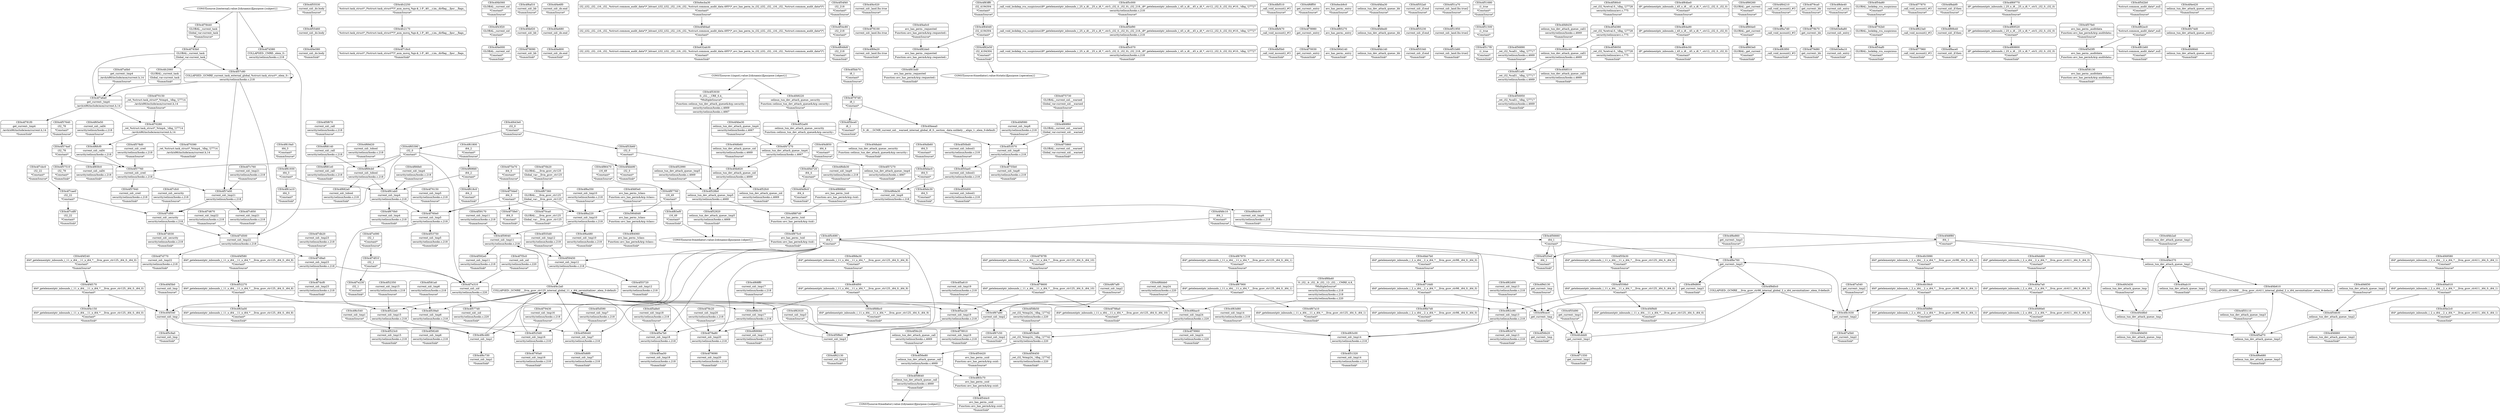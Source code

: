 digraph {
	CE0x4f69f60 [shape=record,shape=Mrecord,label="{CE0x4f69f60|GLOBAL:_current_sid.__warned|Global_var:current_sid.__warned}"]
	CE0x4f4a7a0 [shape=record,shape=Mrecord,label="{CE0x4f4a7a0|i64*_getelementptr_inbounds_(_2_x_i64_,_2_x_i64_*___llvm_gcov_ctr411,_i64_0,_i64_0)|*Constant*}"]
	CE0x4f5ac20 [shape=record,shape=Mrecord,label="{CE0x4f5ac20|current_sid:_tmp19|security/selinux/hooks.c,218}"]
	CE0x4f67a10 [shape=record,shape=Mrecord,label="{CE0x4f67a10|i64*_getelementptr_inbounds_(_11_x_i64_,_11_x_i64_*___llvm_gcov_ctr125,_i64_0,_i64_1)|*Constant*|*SummSink*}"]
	CE0x4f55530 [shape=record,shape=Mrecord,label="{CE0x4f55530|current_sid:_do.body|*SummSource*}"]
	CE0x4f67970 [shape=record,shape=Mrecord,label="{CE0x4f67970|i64*_getelementptr_inbounds_(_11_x_i64_,_11_x_i64_*___llvm_gcov_ctr125,_i64_0,_i64_1)|*Constant*|*SummSource*}"]
	CE0x4f61930 [shape=record,shape=Mrecord,label="{CE0x4f61930|i64_3|*Constant*}"]
	CE0x4f443e0 [shape=record,shape=Mrecord,label="{CE0x4f443e0|i32_0|*Constant*|*SummSource*}"]
	CE0x4f523c0 [shape=record,shape=Mrecord,label="{CE0x4f523c0|current_sid:_tmp15|security/selinux/hooks.c,218|*SummSink*}"]
	CE0x4f84060 [shape=record,shape=Mrecord,label="{CE0x4f84060|avc_has_perm:_tclass|Function::avc_has_perm&Arg::tclass::|*SummSink*}"]
	CE0x4f797d0 [shape=record,shape=Mrecord,label="{CE0x4f797d0|i8_1|*Constant*}"]
	CE0x4f78440 [shape=record,shape=Mrecord,label="{CE0x4f78440|GLOBAL:_current_task|Global_var:current_task|*SummSource*}"]
	CE0x4f50ae0 [shape=record,shape=Mrecord,label="{CE0x4f50ae0|current_sid:_tobool1|security/selinux/hooks.c,218}"]
	CE0x4f7d670 [shape=record,shape=Mrecord,label="{CE0x4f7d670|current_sid:_tmp22|security/selinux/hooks.c,218|*SummSource*}"]
	CE0x4fc2170 [shape=record,shape=Mrecord,label="{CE0x4fc2170|%struct.task_struct*_(%struct.task_struct**)*_asm_movq_%gs:$_1:P_,$0_,_r,im,_dirflag_,_fpsr_,_flags_}"]
	CE0x4f4e580 [shape=record,shape=Mrecord,label="{CE0x4f4e580|current_sid:_do.body|*SummSink*}"]
	CE0x4f7cfc0 [shape=record,shape=Mrecord,label="{CE0x4f7cfc0|current_sid:_security|security/selinux/hooks.c,218|*SummSource*}"]
	CE0x4f4b560 [shape=record,shape=Mrecord,label="{CE0x4f4b560|GLOBAL:_current_sid|*Constant*|*SummSource*}"]
	CE0x4f5d6f0 [shape=record,shape=Mrecord,label="{CE0x4f5d6f0|current_sid:_tmp7|security/selinux/hooks.c,218|*SummSink*}"]
	CE0x4f6af10 [shape=record,shape=Mrecord,label="{CE0x4f6af10|current_sid:_bb|*SummSource*}"]
	CE0x4f582d0 [shape=record,shape=Mrecord,label="{CE0x4f582d0|current_sid:_tmp6|security/selinux/hooks.c,218|*SummSink*}"]
	"CONST[source:1(input),value:2(dynamic)][purpose:{object}]"
	CE0x4f4e800 [shape=record,shape=Mrecord,label="{CE0x4f4e800|current_sid:_do.end|*SummSink*}"]
	CE0x4f7e090 [shape=record,shape=Mrecord,label="{CE0x4f7e090|i32_1|*Constant*|*SummSource*}"]
	CE0x4f57640 [shape=record,shape=Mrecord,label="{CE0x4f57640|i32_78|*Constant*|*SummSource*}"]
	CE0x4f55460 [shape=record,shape=Mrecord,label="{CE0x4f55460|current_sid:_do.body}"]
	CE0x4f50d00 [shape=record,shape=Mrecord,label="{CE0x4f50d00|current_sid:_tobool1|security/selinux/hooks.c,218|*SummSink*}"]
	CE0x4f781f0 [shape=record,shape=Mrecord,label="{CE0x4f781f0|get_current:_tmp4|./arch/x86/include/asm/current.h,14|*SummSink*}"]
	CE0x4f55d90 [shape=record,shape=Mrecord,label="{CE0x4f55d90|get_current:_tmp1|*SummSource*}"]
	CE0x632ab30 [shape=record,shape=Mrecord,label="{CE0x632ab30|i32_(i32,_i32,_i16,_i32,_%struct.common_audit_data*)*_bitcast_(i32_(i32,_i32,_i16,_i32,_%struct.common_audit_data.495*)*_avc_has_perm_to_i32_(i32,_i32,_i16,_i32,_%struct.common_audit_data*)*)|*Constant*|*SummSink*}"]
	CE0x4f54f40 [shape=record,shape=Mrecord,label="{CE0x4f54f40|i32_218|*Constant*|*SummSource*}"]
	CE0x4f581a0 [shape=record,shape=Mrecord,label="{CE0x4f581a0|current_sid:_tmp6|security/selinux/hooks.c,218|*SummSource*}"]
	CE0x4f4c020 [shape=record,shape=Mrecord,label="{CE0x4f4c020|current_sid:_land.lhs.true|*SummSource*}"]
	CE0x4f5aa50 [shape=record,shape=Mrecord,label="{CE0x4f5aa50|current_sid:_tmp18|security/selinux/hooks.c,218|*SummSink*}"]
	CE0x4f69060 [shape=record,shape=Mrecord,label="{CE0x4f69060|current_sid:_tmp17|security/selinux/hooks.c,218|*SummSink*}"]
	CE0x4f544c0 [shape=record,shape=Mrecord,label="{CE0x4f544c0|avc_has_perm:_ssid|Function::avc_has_perm&Arg::ssid::|*SummSink*}"]
	CE0x4f6c480 [shape=record,shape=Mrecord,label="{CE0x4f6c480|current_sid:_tmp1}"]
	CE0x4f7c850 [shape=record,shape=Mrecord,label="{CE0x4f7c850|current_sid:_tmp21|security/selinux/hooks.c,218|*SummSink*}"]
	CE0x4f6e760 [shape=record,shape=Mrecord,label="{CE0x4f6e760|get_current:_tmp3}"]
	CE0x4f58640 [shape=record,shape=Mrecord,label="{CE0x4f58640|selinux_tun_dev_attach_queue:_call|security/selinux/hooks.c,4669|*SummSink*}"]
	CE0x4f681e0 [shape=record,shape=Mrecord,label="{CE0x4f681e0|current_sid:_call|security/selinux/hooks.c,218|*SummSink*}"]
	CE0x4f81bd0 [shape=record,shape=Mrecord,label="{CE0x4f81bd0|avc_has_perm:_requested|Function::avc_has_perm&Arg::requested::|*SummSink*}"]
	CE0x4f5c000 [shape=record,shape=Mrecord,label="{CE0x4f5c000|_call_void_lockdep_rcu_suspicious(i8*_getelementptr_inbounds_(_25_x_i8_,_25_x_i8_*_.str3,_i32_0,_i32_0),_i32_218,_i8*_getelementptr_inbounds_(_45_x_i8_,_45_x_i8_*_.str12,_i32_0,_i32_0))_#10,_!dbg_!27727|security/selinux/hooks.c,218|*SummSource*}"]
	CE0x4f66fe0 [shape=record,shape=Mrecord,label="{CE0x4f66fe0|current_sid:_tmp4|security/selinux/hooks.c,218|*SummSource*}"]
	CE0x4f4dd60 [shape=record,shape=Mrecord,label="{CE0x4f4dd60|i64*_getelementptr_inbounds_(_2_x_i64_,_2_x_i64_*___llvm_gcov_ctr411,_i64_0,_i64_0)|*Constant*|*SummSource*}"]
	CE0x4f7a5b0 [shape=record,shape=Mrecord,label="{CE0x4f7a5b0|get_current:_tmp2|*SummSink*}"]
	CE0x4f65e50 [shape=record,shape=Mrecord,label="{CE0x4f65e50|current_sid:_call4|security/selinux/hooks.c,218|*SummSource*}"]
	CE0x4f47270 [shape=record,shape=Mrecord,label="{CE0x4f47270|selinux_tun_dev_attach_queue:_tmp4|security/selinux/hooks.c,4667}"]
	CE0x4f78090 [shape=record,shape=Mrecord,label="{CE0x4f78090|current_sid:_bb|*SummSink*}"]
	CE0x4f48ab0 [shape=record,shape=Mrecord,label="{CE0x4f48ab0|selinux_tun_dev_attach_queue:_security|Function::selinux_tun_dev_attach_queue&Arg::security::|*SummSink*}"]
	CE0x4f716d0 [shape=record,shape=Mrecord,label="{CE0x4f716d0|i64*_getelementptr_inbounds_(_2_x_i64_,_2_x_i64_*___llvm_gcov_ctr98,_i64_0,_i64_0)|*Constant*}"]
	CE0x4f71550 [shape=record,shape=Mrecord,label="{CE0x4f71550|get_current:_tmp1|*SummSink*}"]
	CE0x4fbf510 [shape=record,shape=Mrecord,label="{CE0x4fbf510|_call_void_mcount()_#3|*SummSource*}"]
	CE0x4f6b7d0 [shape=record,shape=Mrecord,label="{CE0x4f6b7d0|i64*_getelementptr_inbounds_(_2_x_i64_,_2_x_i64_*___llvm_gcov_ctr98,_i64_0,_i64_0)|*Constant*|*SummSink*}"]
	CE0x4fc58c0 [shape=record,shape=Mrecord,label="{CE0x4fc58c0|i64*_getelementptr_inbounds_(_2_x_i64_,_2_x_i64_*___llvm_gcov_ctr98,_i64_0,_i64_1)|*Constant*}"]
	CE0x4f6ff50 [shape=record,shape=Mrecord,label="{CE0x4f6ff50|get_current:_entry|*SummSource*}"]
	CE0x4f75860 [shape=record,shape=Mrecord,label="{CE0x4f75860|GLOBAL:_current_sid.__warned|Global_var:current_sid.__warned|*SummSink*}"]
	CE0x4f539a0 [shape=record,shape=Mrecord,label="{CE0x4f539a0|current_sid:_tmp6|security/selinux/hooks.c,218}"]
	CE0x4f68bc0 [shape=record,shape=Mrecord,label="{CE0x4f68bc0|i64*_getelementptr_inbounds_(_11_x_i64_,_11_x_i64_*___llvm_gcov_ctr125,_i64_0,_i64_9)|*Constant*|*SummSink*}"]
	CE0x4f6fa40 [shape=record,shape=Mrecord,label="{CE0x4f6fa40|0:_i32,_4:_i32,_8:_i32,_12:_i32,_:_CMRE_4,8_|*MultipleSource*|security/selinux/hooks.c,218|security/selinux/hooks.c,218|security/selinux/hooks.c,220}"]
	CE0x4f56660 [shape=record,shape=Mrecord,label="{CE0x4f56660|i64_1|*Constant*}"]
	CE0x4f4e6f0 [shape=record,shape=Mrecord,label="{CE0x4f4e6f0|current_sid:_do.end|*SummSource*}"]
	CE0x4f6e860 [shape=record,shape=Mrecord,label="{CE0x4f6e860|get_current:_tmp3|*SummSource*}"]
	CE0x4f85270 [shape=record,shape=Mrecord,label="{CE0x4f85270|avc_has_perm:_entry}"]
	CE0x4f4e2c0 [shape=record,shape=Mrecord,label="{CE0x4f4e2c0|i64*_getelementptr_inbounds_(_2_x_i64_,_2_x_i64_*___llvm_gcov_ctr411,_i64_0,_i64_1)|*Constant*|*SummSink*}"]
	CE0x4f485e0 [shape=record,shape=Mrecord,label="{CE0x4f485e0|avc_has_perm:_tclass|Function::avc_has_perm&Arg::tclass::|*SummSource*}"]
	CE0x4f4b2a0 [shape=record,shape=Mrecord,label="{CE0x4f4b2a0|selinux_tun_dev_attach_queue:_tmp1|*SummSource*}"]
	CE0x4f54420 [shape=record,shape=Mrecord,label="{CE0x4f54420|avc_has_perm:_ssid|Function::avc_has_perm&Arg::ssid::|*SummSource*}"]
	CE0x4fb1630 [shape=record,shape=Mrecord,label="{CE0x4fb1630|get_current:_tmp2}"]
	CE0x4f4f340 [shape=record,shape=Mrecord,label="{CE0x4f4f340|current_sid:_tmp}"]
	CE0x4f4b140 [shape=record,shape=Mrecord,label="{CE0x4f4b140|selinux_tun_dev_attach_queue:_bb|*SummSink*}"]
	CE0x4f7cbc0 [shape=record,shape=Mrecord,label="{CE0x4f7cbc0|i32_22|*Constant*|*SummSource*}"]
	CE0x4f7e310 [shape=record,shape=Mrecord,label="{CE0x4f7e310|current_sid:_sid|security/selinux/hooks.c,220}"]
	CE0x4f57c80 [shape=record,shape=Mrecord,label="{CE0x4f57c80|COLLAPSED:_GCMRE_current_task_external_global_%struct.task_struct*:_elem_0::|security/selinux/hooks.c,218}"]
	CE0x4f55340 [shape=record,shape=Mrecord,label="{CE0x4f55340|current_sid:_if.end|*SummSink*}"]
	CE0x4f51b80 [shape=record,shape=Mrecord,label="{CE0x4f51b80|current_sid:_land.lhs.true2|*SummSink*}"]
	CE0x4f517f0 [shape=record,shape=Mrecord,label="{CE0x4f517f0|i1_true|*Constant*|*SummSink*}"]
	CE0x4f5d380 [shape=record,shape=Mrecord,label="{CE0x4f5d380|_ret_i32_%retval.0,_!dbg_!27728|security/selinux/avc.c,775}"]
	CE0x4f64c50 [shape=record,shape=Mrecord,label="{CE0x4f64c50|i8*_getelementptr_inbounds_(_45_x_i8_,_45_x_i8_*_.str12,_i32_0,_i32_0)|*Constant*|*SummSink*}"]
	CE0x4f70390 [shape=record,shape=Mrecord,label="{CE0x4f70390|_ret_%struct.task_struct*_%tmp4,_!dbg_!27714|./arch/x86/include/asm/current.h,14|*SummSink*}"]
	CE0x4f664e0 [shape=record,shape=Mrecord,label="{CE0x4f664e0|GLOBAL:_get_current|*Constant*}"]
	CE0x4f69cb0 [shape=record,shape=Mrecord,label="{CE0x4f69cb0|current_sid:_tobool|security/selinux/hooks.c,218}"]
	CE0x4f4e370 [shape=record,shape=Mrecord,label="{CE0x4f4e370|selinux_tun_dev_attach_queue:_tmp1}"]
	CE0x4f56450 [shape=record,shape=Mrecord,label="{CE0x4f56450|_ret_i32_%tmp24,_!dbg_!27742|security/selinux/hooks.c,220|*SummSink*}"]
	CE0x4f7e230 [shape=record,shape=Mrecord,label="{CE0x4f7e230|i32_1|*Constant*|*SummSink*}"]
	CE0x4f7cf00 [shape=record,shape=Mrecord,label="{CE0x4f7cf00|current_sid:_security|security/selinux/hooks.c,218}"]
	CE0x4f56b20 [shape=record,shape=Mrecord,label="{CE0x4f56b20|get_current:_tmp|*SummSink*}"]
	CE0x4f6a7d0 [shape=record,shape=Mrecord,label="{CE0x4f6a7d0|_call_void_mcount()_#3}"]
	CE0x4f59450 [shape=record,shape=Mrecord,label="{CE0x4f59450|current_sid:_tmp12|security/selinux/hooks.c,218}"]
	CE0x4f648d0 [shape=record,shape=Mrecord,label="{CE0x4f648d0|i32_218|*Constant*|*SummSink*}"]
	"CONST[source:0(mediator),value:2(dynamic)][purpose:{subject}]"
	CE0x4f555d0 [shape=record,shape=Mrecord,label="{CE0x4f555d0|current_sid:_tmp12|security/selinux/hooks.c,218|*SummSource*}"]
	CE0x4f56c20 [shape=record,shape=Mrecord,label="{CE0x4f56c20|selinux_tun_dev_attach_queue:_call|security/selinux/hooks.c,4669|*SummSource*}"]
	CE0x4f887d0 [shape=record,shape=Mrecord,label="{CE0x4f887d0|avc_has_perm:_tsid|Function::avc_has_perm&Arg::tsid::}"]
	CE0x4f86470 [shape=record,shape=Mrecord,label="{CE0x4f86470|i16_49|*Constant*|*SummSource*}"]
	CE0x4f7d500 [shape=record,shape=Mrecord,label="{CE0x4f7d500|current_sid:_tmp22|security/selinux/hooks.c,218}"]
	CE0x4f62d00 [shape=record,shape=Mrecord,label="{CE0x4f62d00|current_sid:_tmp13|security/selinux/hooks.c,218|*SummSource*}"]
	CE0x4f6bac0 [shape=record,shape=Mrecord,label="{CE0x4f6bac0|current_sid:_tmp24|security/selinux/hooks.c,220}"]
	CE0x4f79d80 [shape=record,shape=Mrecord,label="{CE0x4f79d80|get_current:_bb|*SummSink*}"]
	CE0x4f61a10 [shape=record,shape=Mrecord,label="{CE0x4f61a10|i64_3|*Constant*|*SummSink*}"]
	CE0x4f6a480 [shape=record,shape=Mrecord,label="{CE0x4f6a480|current_sid:_tmp10|security/selinux/hooks.c,218|*SummSink*}"]
	CE0x4f61800 [shape=record,shape=Mrecord,label="{CE0x4f61800|i64_2|*Constant*|*SummSource*}"]
	CE0x4f7dcf0 [shape=record,shape=Mrecord,label="{CE0x4f7dcf0|current_sid:_tmp23|security/selinux/hooks.c,218|*SummSink*}"]
	CE0x4f56e80 [shape=record,shape=Mrecord,label="{CE0x4f56e80|selinux_tun_dev_attach_queue:_call|security/selinux/hooks.c,4669}"]
	"CONST[source:0(mediator),value:0(static)][purpose:{operation}]"
	CE0x4f51680 [shape=record,shape=Mrecord,label="{CE0x4f51680|i1_true|*Constant*|*SummSource*}"]
	CE0x4f6de40 [shape=record,shape=Mrecord,label="{CE0x4f6de40|current_sid:_entry|*SummSource*}"]
	CE0x4f7a6a0 [shape=record,shape=Mrecord,label="{CE0x4f7a6a0|get_current:_tmp4|./arch/x86/include/asm/current.h,14}"]
	CE0x4f4f580 [shape=record,shape=Mrecord,label="{CE0x4f4f580|i64*_getelementptr_inbounds_(_11_x_i64_,_11_x_i64_*___llvm_gcov_ctr125,_i64_0,_i64_8)|*Constant*|*SummSource*}"]
	CE0x4f6a220 [shape=record,shape=Mrecord,label="{CE0x4f6a220|current_sid:_tmp10|security/selinux/hooks.c,218}"]
	CE0x4f6db30 [shape=record,shape=Mrecord,label="{CE0x4f6db30|current_sid:_tmp9|security/selinux/hooks.c,218|*SummSource*}"]
	CE0x4f52a00 [shape=record,shape=Mrecord,label="{CE0x4f52a00|selinux_tun_dev_attach_queue:_security|Function::selinux_tun_dev_attach_queue&Arg::security::}"]
	CE0x4f4ab10 [shape=record,shape=Mrecord,label="{CE0x4f4ab10|selinux_tun_dev_attach_queue:_tmp1|*SummSink*}"]
	CE0x4f5bce0 [shape=record,shape=Mrecord,label="{CE0x4f5bce0|i8_1|*Constant*|*SummSink*}"]
	CE0x4f62d70 [shape=record,shape=Mrecord,label="{CE0x4f62d70|current_sid:_tmp13|security/selinux/hooks.c,218|*SummSink*}"]
	CE0x4f49580 [shape=record,shape=Mrecord,label="{CE0x4f49580|i64*_getelementptr_inbounds_(_2_x_i64_,_2_x_i64_*___llvm_gcov_ctr411,_i64_0,_i64_1)|*Constant*|*SummSource*}"]
	CE0x4f68140 [shape=record,shape=Mrecord,label="{CE0x4f68140|current_sid:_call|security/selinux/hooks.c,218}"]
	CE0x4f64be0 [shape=record,shape=Mrecord,label="{CE0x4f64be0|i8*_getelementptr_inbounds_(_45_x_i8_,_45_x_i8_*_.str12,_i32_0,_i32_0)|*Constant*|*SummSource*}"]
	CE0x4f4bc40 [shape=record,shape=Mrecord,label="{CE0x4f4bc40|selinux_tun_dev_attach_queue:_call1|security/selinux/hooks.c,4669}"]
	CE0x4f83ff0 [shape=record,shape=Mrecord,label="{CE0x4f83ff0|i32_4194304|*Constant*|*SummSource*}"]
	CE0x4f79b70 [shape=record,shape=Mrecord,label="{CE0x4f79b70|get_current:_bb}"]
	CE0x4f53b60 [shape=record,shape=Mrecord,label="{CE0x4f53b60|i32_0|*Constant*}"]
	CE0x4f79090 [shape=record,shape=Mrecord,label="{CE0x4f79090|current_sid:_tmp20|security/selinux/hooks.c,218|*SummSink*}"]
	CE0x4f6c540 [shape=record,shape=Mrecord,label="{CE0x4f6c540|current_sid:_tmp1|*SummSource*}"]
	CE0x63e8a80 [shape=record,shape=Mrecord,label="{CE0x63e8a80|current_sid:_entry}"]
	CE0x4f4db60 [shape=record,shape=Mrecord,label="{CE0x4f4db60|i64_5|*Constant*|*SummSource*}"]
	CE0x4fc5990 [shape=record,shape=Mrecord,label="{CE0x4fc5990|i64*_getelementptr_inbounds_(_2_x_i64_,_2_x_i64_*___llvm_gcov_ctr98,_i64_0,_i64_1)|*Constant*|*SummSource*}"]
	CE0x4f888b0 [shape=record,shape=Mrecord,label="{CE0x4f888b0|avc_has_perm:_tsid|Function::avc_has_perm&Arg::tsid::|*SummSource*}"]
	CE0x4f57270 [shape=record,shape=Mrecord,label="{CE0x4f57270|selinux_tun_dev_attach_queue:_tmp4|security/selinux/hooks.c,4667|*SummSink*}"]
	CE0x4f7f3c0 [shape=record,shape=Mrecord,label="{CE0x4f7f3c0|current_sid:_sid|security/selinux/hooks.c,220|*SummSource*}"]
	CE0x4f54c80 [shape=record,shape=Mrecord,label="{CE0x4f54c80|i32_218|*Constant*}"]
	CE0x4f56890 [shape=record,shape=Mrecord,label="{CE0x4f56890|_ret_i32_%call1,_!dbg_!27717|security/selinux/hooks.c,4669|*SummSource*}"]
	CE0x4f525d0 [shape=record,shape=Mrecord,label="{CE0x4f525d0|current_sid:_tmp16|security/selinux/hooks.c,218}"]
	CE0x6ecba30 [shape=record,shape=Mrecord,label="{CE0x6ecba30|i32_(i32,_i32,_i16,_i32,_%struct.common_audit_data*)*_bitcast_(i32_(i32,_i32,_i16,_i32,_%struct.common_audit_data.495*)*_avc_has_perm_to_i32_(i32,_i32,_i16,_i32,_%struct.common_audit_data*)*)|*Constant*|*SummSource*}"]
	CE0x4f54a80 [shape=record,shape=Mrecord,label="{CE0x4f54a80|GLOBAL:_lockdep_rcu_suspicious|*Constant*|*SummSource*}"]
	CE0x4f77960 [shape=record,shape=Mrecord,label="{CE0x4f77960|_call_void_mcount()_#3|*SummSink*}"]
	CE0x4f78980 [shape=record,shape=Mrecord,label="{CE0x4f78980|get_current:_entry}"]
	CE0x4f4f240 [shape=record,shape=Mrecord,label="{CE0x4f4f240|i64*_getelementptr_inbounds_(_11_x_i64_,_11_x_i64_*___llvm_gcov_ctr125,_i64_0,_i64_0)|*Constant*|*SummSource*}"]
	CE0x4f63f00 [shape=record,shape=Mrecord,label="{CE0x4f63f00|_call_void_mcount()_#3|*SummSink*}"]
	CE0x4f64210 [shape=record,shape=Mrecord,label="{CE0x4f64210|_call_void_mcount()_#3|*SummSource*}"]
	CE0x4f56f90 [shape=record,shape=Mrecord,label="{CE0x4f56f90|i64*_getelementptr_inbounds_(_2_x_i64_,_2_x_i64_*___llvm_gcov_ctr98,_i64_0,_i64_1)|*Constant*|*SummSink*}"]
	CE0x4f78100 [shape=record,shape=Mrecord,label="{CE0x4f78100|current_sid:_land.lhs.true}"]
	CE0x4f43d30 [shape=record,shape=Mrecord,label="{CE0x4f43d30|selinux_tun_dev_attach_queue:_tmp|*SummSource*}"]
	CE0x4f70150 [shape=record,shape=Mrecord,label="{CE0x4f70150|_ret_%struct.task_struct*_%tmp4,_!dbg_!27714|./arch/x86/include/asm/current.h,14|*SummSource*}"]
	CE0x4f840d0 [shape=record,shape=Mrecord,label="{CE0x4f840d0|i32_4194304|*Constant*}"]
	CE0x4f58b50 [shape=record,shape=Mrecord,label="{CE0x4f58b50|_ret_i32_%tmp24,_!dbg_!27742|security/selinux/hooks.c,220|*SummSource*}"]
	CE0x4f48c10 [shape=record,shape=Mrecord,label="{CE0x4f48c10|i64_1|*Constant*|*SummSource*}"]
	CE0x4f59170 [shape=record,shape=Mrecord,label="{CE0x4f59170|current_sid:_tmp11|security/selinux/hooks.c,218|*SummSource*}"]
	CE0x4f53030 [shape=record,shape=Mrecord,label="{CE0x4f53030|0:_i32,_:_CRE_0,4_|*MultipleSource*|Function::selinux_tun_dev_attach_queue&Arg::security::|security/selinux/hooks.c,4669|security/selinux/hooks.c,4667}"]
	CE0x4f58440 [shape=record,shape=Mrecord,label="{CE0x4f58440|current_sid:_tmp7|security/selinux/hooks.c,218}"]
	CE0x4f448b0 [shape=record,shape=Mrecord,label="{CE0x4f448b0|selinux_tun_dev_attach_queue:_tmp}"]
	CE0x4f51500 [shape=record,shape=Mrecord,label="{CE0x4f51500|i1_true|*Constant*}"]
	CE0x4f49220 [shape=record,shape=Mrecord,label="{CE0x4f49220|selinux_tun_dev_attach_queue:_security|Function::selinux_tun_dev_attach_queue&Arg::security::|*SummSource*}"]
	CE0x4f8ace0 [shape=record,shape=Mrecord,label="{CE0x4f8ace0|current_sid:_if.then|*SummSink*}"]
	CE0x4f59040 [shape=record,shape=Mrecord,label="{CE0x4f59040|current_sid:_tmp11|security/selinux/hooks.c,218}"]
	CE0x4f52270 [shape=record,shape=Mrecord,label="{CE0x4f52270|i64*_getelementptr_inbounds_(_11_x_i64_,_11_x_i64_*___llvm_gcov_ctr125,_i64_0,_i64_8)|*Constant*}"]
	CE0x4f7c760 [shape=record,shape=Mrecord,label="{CE0x4f7c760|current_sid:_tmp21|security/selinux/hooks.c,218|*SummSource*}"]
	CE0x4f580c0 [shape=record,shape=Mrecord,label="{CE0x4f580c0|_ret_i32_%retval.0,_!dbg_!27728|security/selinux/avc.c,775|*SummSource*}"]
	CE0x4f6c730 [shape=record,shape=Mrecord,label="{CE0x4f6c730|current_sid:_tmp1|*SummSink*}"]
	CE0x4f7d770 [shape=record,shape=Mrecord,label="{CE0x4f7d770|current_sid:_tmp22|security/selinux/hooks.c,218|*SummSink*}"]
	CE0x4f82de0 [shape=record,shape=Mrecord,label="{CE0x4f82de0|avc_has_perm:_requested|Function::avc_has_perm&Arg::requested::}"]
	CE0x4f788a0 [shape=record,shape=Mrecord,label="{CE0x4f788a0|i64*_getelementptr_inbounds_(_11_x_i64_,_11_x_i64_*___llvm_gcov_ctr125,_i64_0,_i64_10)|*Constant*|*SummSink*}"]
	CE0x4f53750 [shape=record,shape=Mrecord,label="{CE0x4f53750|current_sid:_tmp5|security/selinux/hooks.c,218|*SummSink*}"]
	CE0x4f5a610 [shape=record,shape=Mrecord,label="{CE0x4f5a610|current_sid:_tmp19|security/selinux/hooks.c,218|*SummSource*}"]
	CE0x4f4a010 [shape=record,shape=Mrecord,label="{CE0x4f4a010|i64*_getelementptr_inbounds_(_2_x_i64_,_2_x_i64_*___llvm_gcov_ctr411,_i64_0,_i64_1)|*Constant*}"]
	CE0x4f78910 [shape=record,shape=Mrecord,label="{CE0x4f78910|current_sid:_tmp19|security/selinux/hooks.c,218|*SummSink*}"]
	CE0x4f577d0 [shape=record,shape=Mrecord,label="{CE0x4f577d0|current_sid:_sid|security/selinux/hooks.c,220|*SummSink*}"]
	CE0x4f55b30 [shape=record,shape=Mrecord,label="{CE0x4f55b30|i64*_getelementptr_inbounds_(_11_x_i64_,_11_x_i64_*___llvm_gcov_ctr125,_i64_0,_i64_6)|*Constant*|*SummSource*}"]
	CE0x4f619a0 [shape=record,shape=Mrecord,label="{CE0x4f619a0|i64_3|*Constant*|*SummSource*}"]
	CE0x4f57760 [shape=record,shape=Mrecord,label="{CE0x4f57760|current_sid:_cred|security/selinux/hooks.c,218}"]
	CE0x4f82e50 [shape=record,shape=Mrecord,label="{CE0x4f82e50|i32_4194304|*Constant*|*SummSink*}"]
	CE0x4f89b40 [shape=record,shape=Mrecord,label="{CE0x4f89b40|current_sid:_if.then}"]
	CE0x4f51a70 [shape=record,shape=Mrecord,label="{CE0x4f51a70|current_sid:_land.lhs.true2|*SummSource*}"]
	CE0x4f875c0 [shape=record,shape=Mrecord,label="{CE0x4f875c0|avc_has_perm:_tsid|Function::avc_has_perm&Arg::tsid::|*SummSink*}"]
	CE0x4f58050 [shape=record,shape=Mrecord,label="{CE0x4f58050|_ret_i32_%retval.0,_!dbg_!27728|security/selinux/avc.c,775|*SummSink*}"]
	CE0x4f65c70 [shape=record,shape=Mrecord,label="{CE0x4f65c70|avc_has_perm:_ssid|Function::avc_has_perm&Arg::ssid::}"]
	CE0x4f795a0 [shape=record,shape=Mrecord,label="{CE0x4f795a0|current_sid:_tmp16|security/selinux/hooks.c,218|*SummSink*}"]
	CE0x4f4bf20 [shape=record,shape=Mrecord,label="{CE0x4f4bf20|current_sid:_bb}"]
	CE0x4f70b20 [shape=record,shape=Mrecord,label="{CE0x4f70b20|GLOBAL:___llvm_gcov_ctr125|Global_var:__llvm_gcov_ctr125|*SummSource*}"]
	CE0x4f522e0 [shape=record,shape=Mrecord,label="{CE0x4f522e0|current_sid:_tmp15|security/selinux/hooks.c,218}"]
	CE0x4f5bf90 [shape=record,shape=Mrecord,label="{CE0x4f5bf90|_call_void_lockdep_rcu_suspicious(i8*_getelementptr_inbounds_(_25_x_i8_,_25_x_i8_*_.str3,_i32_0,_i32_0),_i32_218,_i8*_getelementptr_inbounds_(_45_x_i8_,_45_x_i8_*_.str12,_i32_0,_i32_0))_#10,_!dbg_!27727|security/selinux/hooks.c,218}"]
	CE0x4f6bbb0 [shape=record,shape=Mrecord,label="{CE0x4f6bbb0|current_sid:_tmp24|security/selinux/hooks.c,220|*SummSource*}"]
	CE0x4f4eea0 [shape=record,shape=Mrecord,label="{CE0x4f4eea0|0:_i8,_:_GCMR_current_sid.__warned_internal_global_i8_0,_section_.data.unlikely_,_align_1:_elem_0:default:}"]
	CE0x4f8abf0 [shape=record,shape=Mrecord,label="{CE0x4f8abf0|current_sid:_if.then|*SummSource*}"]
	CE0x4f75fe0 [shape=record,shape=Mrecord,label="{CE0x4f75fe0|i64_0|*Constant*|*SummSink*}"]
	CE0x4f70de0 [shape=record,shape=Mrecord,label="{CE0x4f70de0|i64_0|*Constant*}"]
	CE0x4f66260 [shape=record,shape=Mrecord,label="{CE0x4f66260|GLOBAL:_get_current|*Constant*|*SummSource*}"]
	CE0x4f56950 [shape=record,shape=Mrecord,label="{CE0x4f56950|_ret_i32_%call1,_!dbg_!27717|security/selinux/hooks.c,4669|*SummSink*}"]
	CE0x4fbf5b0 [shape=record,shape=Mrecord,label="{CE0x4fbf5b0|_call_void_mcount()_#3|*SummSink*}"]
	CE0x4f70280 [shape=record,shape=Mrecord,label="{CE0x4f70280|_ret_%struct.task_struct*_%tmp4,_!dbg_!27714|./arch/x86/include/asm/current.h,14}"]
	CE0x590d0d0 [shape=record,shape=Mrecord,label="{CE0x590d0d0|avc_has_perm:_tclass|Function::avc_has_perm&Arg::tclass::}"]
	CE0x4f5a7b0 [shape=record,shape=Mrecord,label="{CE0x4f5a7b0|current_sid:_tmp18|security/selinux/hooks.c,218}"]
	CE0x4fcddd0 [shape=record,shape=Mrecord,label="{CE0x4fcddd0|get_current:_tmp1}"]
	CE0x4f528b0 [shape=record,shape=Mrecord,label="{CE0x4f528b0|selinux_tun_dev_attach_queue:_tmp5|security/selinux/hooks.c,4669}"]
	CE0x4f57940 [shape=record,shape=Mrecord,label="{CE0x4f57940|current_sid:_cred|security/selinux/hooks.c,218|*SummSink*}"]
	CE0x4f62020 [shape=record,shape=Mrecord,label="{CE0x4f62020|current_sid:_tmp3|*SummSource*}"]
	CE0x4f7cae0 [shape=record,shape=Mrecord,label="{CE0x4f7cae0|i32_22|*Constant*}"]
	CE0x4f61ab0 [shape=record,shape=Mrecord,label="{CE0x4f61ab0|current_sid:_tmp4|security/selinux/hooks.c,218}"]
	CE0x4f4b820 [shape=record,shape=Mrecord,label="{CE0x4f4b820|selinux_tun_dev_attach_queue:_sid|security/selinux/hooks.c,4669}"]
	CE0x4f79430 [shape=record,shape=Mrecord,label="{CE0x4f79430|current_sid:_tmp16|security/selinux/hooks.c,218|*SummSource*}"]
	CE0x4f52fc0 [shape=record,shape=Mrecord,label="{CE0x4f52fc0|selinux_tun_dev_attach_queue:_sid|security/selinux/hooks.c,4669|*SummSink*}"]
	CE0x4fab7b0 [shape=record,shape=Mrecord,label="{CE0x4fab7b0|i64*_getelementptr_inbounds_(_2_x_i64_,_2_x_i64_*___llvm_gcov_ctr98,_i64_0,_i64_0)|*Constant*|*SummSource*}"]
	CE0x4f51ef0 [shape=record,shape=Mrecord,label="{CE0x4f51ef0|_ret_i32_%call1,_!dbg_!27717|security/selinux/hooks.c,4669}"]
	CE0x4f9d130 [shape=record,shape=Mrecord,label="{CE0x4f9d130|get_current:_tmp|*SummSource*}"]
	CE0x4f70030 [shape=record,shape=Mrecord,label="{CE0x4f70030|get_current:_entry|*SummSink*}"]
	CE0x4f76150 [shape=record,shape=Mrecord,label="{CE0x4f76150|current_sid:_tmp5|security/selinux/hooks.c,218|*SummSource*}"]
	CE0x4f4d720 [shape=record,shape=Mrecord,label="{CE0x4f4d720|i64_4|*Constant*}"]
	CE0x4f64a90 [shape=record,shape=Mrecord,label="{CE0x4f64a90|i8*_getelementptr_inbounds_(_45_x_i8_,_45_x_i8_*_.str12,_i32_0,_i32_0)|*Constant*}"]
	CE0x4f63a00 [shape=record,shape=Mrecord,label="{CE0x4f63a00|i64*_getelementptr_inbounds_(_11_x_i64_,_11_x_i64_*___llvm_gcov_ctr125,_i64_0,_i64_8)|*Constant*|*SummSink*}"]
	CE0x4f67c50 [shape=record,shape=Mrecord,label="{CE0x4f67c50|current_sid:_tmp2|*SummSink*}"]
	CE0x4f578d0 [shape=record,shape=Mrecord,label="{CE0x4f578d0|current_sid:_cred|security/selinux/hooks.c,218|*SummSource*}"]
	CE0x4f69800 [shape=record,shape=Mrecord,label="{CE0x4f69800|i8*_getelementptr_inbounds_(_25_x_i8_,_25_x_i8_*_.str3,_i32_0,_i32_0)|*Constant*|*SummSink*}"]
	CE0x4f65390 [shape=record,shape=Mrecord,label="{CE0x4f65390|i32_0|*Constant*}"]
	CE0x4f79960 [shape=record,shape=Mrecord,label="{CE0x4f79960|current_sid:_tmp24|security/selinux/hooks.c,220|*SummSink*}"]
	CE0x4f5bb70 [shape=record,shape=Mrecord,label="{CE0x4f5bb70|i8_1|*Constant*|*SummSource*}"]
	CE0x4f490e0 [shape=record,shape=Mrecord,label="{CE0x4f490e0|i64*_getelementptr_inbounds_(_2_x_i64_,_2_x_i64_*___llvm_gcov_ctr411,_i64_0,_i64_0)|*Constant*|*SummSink*}"]
	CE0x4f78c20 [shape=record,shape=Mrecord,label="{CE0x4f78c20|current_sid:_tmp20|security/selinux/hooks.c,218|*SummSource*}"]
	CE0x4f79ca0 [shape=record,shape=Mrecord,label="{CE0x4f79ca0|get_current:_bb|*SummSource*}"]
	CE0x4f787f0 [shape=record,shape=Mrecord,label="{CE0x4f787f0|i64*_getelementptr_inbounds_(_11_x_i64_,_11_x_i64_*___llvm_gcov_ctr125,_i64_0,_i64_10)|*Constant*|*SummSource*}"]
	CE0x4f81b60 [shape=record,shape=Mrecord,label="{CE0x4f81b60|%struct.common_audit_data*_null|*Constant*|*SummSink*}"]
	CE0x4f67af0 [shape=record,shape=Mrecord,label="{CE0x4f67af0|current_sid:_tmp2|*SummSource*}"]
	CE0x4f4c2a0 [shape=record,shape=Mrecord,label="{CE0x4f4c2a0|COLLAPSED:_GCMRE___llvm_gcov_ctr125_internal_global_11_x_i64_zeroinitializer:_elem_0:default:}"]
	CE0x4f4e000 [shape=record,shape=Mrecord,label="{CE0x4f4e000|GLOBAL:_current_sid|*Constant*|*SummSink*}"]
	CE0x4f7d380 [shape=record,shape=Mrecord,label="{CE0x4f7d380|COLLAPSED:_CMRE:_elem_0::|security/selinux/hooks.c,218}"]
	CE0x4f67a80 [shape=record,shape=Mrecord,label="{CE0x4f67a80|current_sid:_tmp2}"]
	CE0x4f520e0 [shape=record,shape=Mrecord,label="{CE0x4f520e0|i64_1|*Constant*|*SummSink*}"]
	CE0x4f75e70 [shape=record,shape=Mrecord,label="{CE0x4f75e70|i64_0|*Constant*|*SummSource*}"]
	CE0x4f77870 [shape=record,shape=Mrecord,label="{CE0x4f77870|_call_void_mcount()_#3|*SummSource*}"]
	CE0x4f75730 [shape=record,shape=Mrecord,label="{CE0x4f75730|GLOBAL:_current_sid.__warned|Global_var:current_sid.__warned|*SummSource*}"]
	CE0x4f4dc30 [shape=record,shape=Mrecord,label="{CE0x4f4dc30|i64_5|*Constant*|*SummSink*}"]
	CE0x4f755b0 [shape=record,shape=Mrecord,label="{CE0x4f755b0|current_sid:_tmp8|security/selinux/hooks.c,218|*SummSink*}"]
	CE0x4f51950 [shape=record,shape=Mrecord,label="{CE0x4f51950|current_sid:_land.lhs.true2}"]
	CE0x4f57e00 [shape=record,shape=Mrecord,label="{CE0x4f57e00|current_sid:_tmp21|security/selinux/hooks.c,218}"]
	CE0x4f5d2b0 [shape=record,shape=Mrecord,label="{CE0x4f5d2b0|%struct.common_audit_data*_null|*Constant*|*SummSource*}"]
	CE0x4f68c30 [shape=record,shape=Mrecord,label="{CE0x4f68c30|current_sid:_tmp17|security/selinux/hooks.c,218}"]
	CE0x4f4f170 [shape=record,shape=Mrecord,label="{CE0x4f4f170|i64*_getelementptr_inbounds_(_11_x_i64_,_11_x_i64_*___llvm_gcov_ctr125,_i64_0,_i64_0)|*Constant*}"]
	CE0x4f9d0c0 [shape=record,shape=Mrecord,label="{CE0x4f9d0c0|COLLAPSED:_GCMRE___llvm_gcov_ctr98_internal_global_2_x_i64_zeroinitializer:_elem_0:default:}"]
	CE0x4f7a0b0 [shape=record,shape=Mrecord,label="{CE0x4f7a0b0|get_current:_tmp4|./arch/x86/include/asm/current.h,14|*SummSource*}"]
	CE0x4f4e420 [shape=record,shape=Mrecord,label="{CE0x4f4e420|selinux_tun_dev_attach_queue:_entry|*SummSource*}"]
	CE0x4f52350 [shape=record,shape=Mrecord,label="{CE0x4f52350|current_sid:_tmp15|security/selinux/hooks.c,218|*SummSource*}"]
	CE0x4f78a80 [shape=record,shape=Mrecord,label="{CE0x4f78a80|current_sid:_tmp20|security/selinux/hooks.c,218}"]
	CE0x4f57510 [shape=record,shape=Mrecord,label="{CE0x4f57510|i32_78|*Constant*|*SummSink*}"]
	CE0x4f4a0c0 [shape=record,shape=Mrecord,label="{CE0x4f4a0c0|avc_has_perm:_requested|Function::avc_has_perm&Arg::requested::|*SummSource*}"]
	CE0x4f4fd60 [shape=record,shape=Mrecord,label="{CE0x4f4fd60|selinux_tun_dev_attach_queue:_tmp2|*SummSink*}"]
	CE0x4f82ec0 [shape=record,shape=Mrecord,label="{CE0x4f82ec0|%struct.common_audit_data*_null|*Constant*}"]
	CE0x4f78600 [shape=record,shape=Mrecord,label="{CE0x4f78600|i64*_getelementptr_inbounds_(_11_x_i64_,_11_x_i64_*___llvm_gcov_ctr125,_i64_0,_i64_10)|*Constant*}"]
	CE0x4f49840 [shape=record,shape=Mrecord,label="{CE0x4f49840|selinux_tun_dev_attach_queue:_entry|*SummSink*}"]
	CE0x4f7d030 [shape=record,shape=Mrecord,label="{CE0x4f7d030|current_sid:_security|security/selinux/hooks.c,218|*SummSink*}"]
	CE0x4f792b0 [shape=record,shape=Mrecord,label="{CE0x4f792b0|GLOBAL:_lockdep_rcu_suspicious|*Constant*}"]
	CE0x4f48ed0 [shape=record,shape=Mrecord,label="{CE0x4f48ed0|selinux_tun_dev_attach_queue:_bb}"]
	CE0x4f69770 [shape=record,shape=Mrecord,label="{CE0x4f69770|i8*_getelementptr_inbounds_(_25_x_i8_,_25_x_i8_*_.str3,_i32_0,_i32_0)|*Constant*|*SummSource*}"]
	CE0x4f54af0 [shape=record,shape=Mrecord,label="{CE0x4f54af0|GLOBAL:_lockdep_rcu_suspicious|*Constant*|*SummSink*}"]
	CE0x4f6dc00 [shape=record,shape=Mrecord,label="{CE0x4f6dc00|current_sid:_tmp9|security/selinux/hooks.c,218|*SummSink*}"]
	CE0x6ecb9c0 [shape=record,shape=Mrecord,label="{CE0x6ecb9c0|avc_has_perm:_entry|*SummSource*}"]
	CE0x4f63d80 [shape=record,shape=Mrecord,label="{CE0x4f63d80|current_sid:_tmp14|security/selinux/hooks.c,218|*SummSource*}"]
	CE0x4f58130 [shape=record,shape=Mrecord,label="{CE0x4f58130|avc_has_perm:_auditdata|Function::avc_has_perm&Arg::auditdata::|*SummSink*}"]
	CE0x4f670b0 [shape=record,shape=Mrecord,label="{CE0x4f670b0|current_sid:_tmp4|security/selinux/hooks.c,218|*SummSink*}"]
	CE0x4f4ba30 [shape=record,shape=Mrecord,label="{CE0x4f4ba30|selinux_tun_dev_attach_queue:_bb|*SummSource*}"]
	CE0x4f7a540 [shape=record,shape=Mrecord,label="{CE0x4f7a540|get_current:_tmp2|*SummSource*}"]
	CE0x4f65fc0 [shape=record,shape=Mrecord,label="{CE0x4f65fc0|current_sid:_call4|security/selinux/hooks.c,218|*SummSink*}"]
	CE0x4f5d590 [shape=record,shape=Mrecord,label="{CE0x4f5d590|current_sid:_tmp7|security/selinux/hooks.c,218|*SummSource*}"]
	CE0x4f7df10 [shape=record,shape=Mrecord,label="{CE0x4f7df10|i32_1|*Constant*}"]
	CE0x4f83ef0 [shape=record,shape=Mrecord,label="{CE0x4f83ef0|i16_49|*Constant*|*SummSink*}"]
	CE0x4f5d3f0 [shape=record,shape=Mrecord,label="{CE0x4f5d3f0|avc_has_perm:_auditdata|Function::avc_has_perm&Arg::auditdata::}"]
	CE0x4f57fe0 [shape=record,shape=Mrecord,label="{CE0x4f57fe0|avc_has_perm:_auditdata|Function::avc_has_perm&Arg::auditdata::|*SummSource*}"]
	CE0x4f7d9a0 [shape=record,shape=Mrecord,label="{CE0x4f7d9a0|current_sid:_tmp23|security/selinux/hooks.c,218}"]
	CE0x4f760e0 [shape=record,shape=Mrecord,label="{CE0x4f760e0|current_sid:_tmp5|security/selinux/hooks.c,218}"]
	CE0x4f4f080 [shape=record,shape=Mrecord,label="{CE0x4f4f080|current_sid:_tmp8|security/selinux/hooks.c,218|*SummSource*}"]
	CE0x4fc2060 [shape=record,shape=Mrecord,label="{CE0x4fc2060|GLOBAL:_current_task|Global_var:current_task|*SummSink*}"]
	CE0x4f682a0 [shape=record,shape=Mrecord,label="{CE0x4f682a0|current_sid:_tobool|security/selinux/hooks.c,218|*SummSink*}"]
	CE0x4f6da30 [shape=record,shape=Mrecord,label="{CE0x4f6da30|current_sid:_tmp9|security/selinux/hooks.c,218}"]
	CE0x4f67900 [shape=record,shape=Mrecord,label="{CE0x4f67900|i64*_getelementptr_inbounds_(_11_x_i64_,_11_x_i64_*___llvm_gcov_ctr125,_i64_0,_i64_1)|*Constant*}"]
	CE0x4f5f670 [shape=record,shape=Mrecord,label="{CE0x4f5f670|current_sid:_call|security/selinux/hooks.c,218|*SummSource*}"]
	CE0x4f4b610 [shape=record,shape=Mrecord,label="{CE0x4f4b610|COLLAPSED:_GCMRE___llvm_gcov_ctr411_internal_global_2_x_i64_zeroinitializer:_elem_0:default:}"]
	CE0x4f55720 [shape=record,shape=Mrecord,label="{CE0x4f55720|current_sid:_tmp12|security/selinux/hooks.c,218|*SummSink*}"]
	CE0x4f592e0 [shape=record,shape=Mrecord,label="{CE0x4f592e0|current_sid:_tmp11|security/selinux/hooks.c,218|*SummSink*}"]
	CE0x4f43f20 [shape=record,shape=Mrecord,label="{CE0x4f43f20|GLOBAL:_current_sid|*Constant*}"]
	CE0x4f69fd0 [shape=record,shape=Mrecord,label="{CE0x4f69fd0|i64_2|*Constant*}"]
	CE0x4f64f00 [shape=record,shape=Mrecord,label="{CE0x4f64f00|i64*_getelementptr_inbounds_(_11_x_i64_,_11_x_i64_*___llvm_gcov_ctr125,_i64_0,_i64_9)|*Constant*}"]
	CE0x4f4d850 [shape=record,shape=Mrecord,label="{CE0x4f4d850|i64_4|*Constant*|*SummSource*}"]
	CE0x4f9cec0 [shape=record,shape=Mrecord,label="{CE0x4f9cec0|get_current:_tmp}"]
	CE0x4f663e0 [shape=record,shape=Mrecord,label="{CE0x4f663e0|GLOBAL:_get_current|*Constant*|*SummSink*}"]
	CE0x4f574a0 [shape=record,shape=Mrecord,label="{CE0x4f574a0|i32_78|*Constant*}"]
	CE0x4f618c0 [shape=record,shape=Mrecord,label="{CE0x4f618c0|i64_2|*Constant*|*SummSink*}"]
	CE0x590d140 [shape=record,shape=Mrecord,label="{CE0x590d140|avc_has_perm:_entry|*SummSink*}"]
	CE0x4f48430 [shape=record,shape=Mrecord,label="{CE0x4f48430|selinux_tun_dev_attach_queue:_call1|security/selinux/hooks.c,4669|*SummSource*}"]
	CE0x4f484a0 [shape=record,shape=Mrecord,label="{CE0x4f484a0|i32_(i32,_i32,_i16,_i32,_%struct.common_audit_data*)*_bitcast_(i32_(i32,_i32,_i16,_i32,_%struct.common_audit_data.495*)*_avc_has_perm_to_i32_(i32,_i32,_i16,_i32,_%struct.common_audit_data*)*)|*Constant*}"]
	CE0x4f6a350 [shape=record,shape=Mrecord,label="{CE0x4f6a350|current_sid:_tmp10|security/selinux/hooks.c,218|*SummSource*}"]
	CE0x63e8a10 [shape=record,shape=Mrecord,label="{CE0x63e8a10|current_sid:_entry|*SummSink*}"]
	CE0x4f5c9a0 [shape=record,shape=Mrecord,label="{CE0x4f5c9a0|current_sid:_tmp|*SummSink*}"]
	"CONST[source:2(external),value:2(dynamic)][purpose:{subject}]"
	CE0x4f718c0 [shape=record,shape=Mrecord,label="{CE0x4f718c0|%struct.task_struct*_(%struct.task_struct**)*_asm_movq_%gs:$_1:P_,$0_,_r,im,_dirflag_,_fpsr_,_flags_|*SummSink*}"]
	CE0x4f4be30 [shape=record,shape=Mrecord,label="{CE0x4f4be30|selinux_tun_dev_attach_queue:_tmp4|security/selinux/hooks.c,4667|*SummSource*}"]
	CE0x4f70ca0 [shape=record,shape=Mrecord,label="{CE0x4f70ca0|GLOBAL:___llvm_gcov_ctr125|Global_var:__llvm_gcov_ctr125|*SummSink*}"]
	"CONST[source:0(mediator),value:2(dynamic)][purpose:{object}]"
	CE0x4f52920 [shape=record,shape=Mrecord,label="{CE0x4f52920|selinux_tun_dev_attach_queue:_tmp5|security/selinux/hooks.c,4669|*SummSink*}"]
	CE0x4f55110 [shape=record,shape=Mrecord,label="{CE0x4f55110|selinux_tun_dev_attach_queue:_tmp3|*SummSource*}"]
	CE0x4f48510 [shape=record,shape=Mrecord,label="{CE0x4f48510|selinux_tun_dev_attach_queue:_call1|security/selinux/hooks.c,4669|*SummSink*}"]
	CE0x4f623a0 [shape=record,shape=Mrecord,label="{CE0x4f623a0|_call_void_mcount()_#3}"]
	CE0x4f69d20 [shape=record,shape=Mrecord,label="{CE0x4f69d20|current_sid:_tobool|security/selinux/hooks.c,218|*SummSource*}"]
	CE0x4f54630 [shape=record,shape=Mrecord,label="{CE0x4f54630|selinux_tun_dev_attach_queue:_tmp2}"]
	CE0x4f7cdf0 [shape=record,shape=Mrecord,label="{CE0x4f7cdf0|i32_22|*Constant*|*SummSink*}"]
	CE0x4f89a20 [shape=record,shape=Mrecord,label="{CE0x4f89a20|current_sid:_land.lhs.true|*SummSink*}"]
	CE0x4f87760 [shape=record,shape=Mrecord,label="{CE0x4f87760|i16_49|*Constant*}"]
	CE0x4f9d800 [shape=record,shape=Mrecord,label="{CE0x4f9d800|get_current:_tmp3|*SummSink*}"]
	CE0x4f62130 [shape=record,shape=Mrecord,label="{CE0x4f62130|current_sid:_tmp3|*SummSink*}"]
	CE0x4f68ff0 [shape=record,shape=Mrecord,label="{CE0x4f68ff0|current_sid:_tmp17|security/selinux/hooks.c,218|*SummSource*}"]
	CE0x4f6e680 [shape=record,shape=Mrecord,label="{CE0x4f6e680|selinux_tun_dev_attach_queue:_tmp3|*SummSink*}"]
	CE0x4f53bd0 [shape=record,shape=Mrecord,label="{CE0x4f53bd0|_ret_i32_%tmp24,_!dbg_!27742|security/selinux/hooks.c,220}"]
	CE0x4f63c00 [shape=record,shape=Mrecord,label="{CE0x4f63c00|current_sid:_tmp14|security/selinux/hooks.c,218}"]
	CE0x4f49d50 [shape=record,shape=Mrecord,label="{CE0x4f49d50|selinux_tun_dev_attach_queue:_tmp|*SummSink*}"]
	CE0x4f5c690 [shape=record,shape=Mrecord,label="{CE0x4f5c690|i64_1|*Constant*}"]
	CE0x4f52990 [shape=record,shape=Mrecord,label="{CE0x4f52990|selinux_tun_dev_attach_queue:_tmp5|security/selinux/hooks.c,4669|*SummSource*}"]
	CE0x4f48b60 [shape=record,shape=Mrecord,label="{CE0x4f48b60|selinux_tun_dev_attach_queue:_sid|security/selinux/hooks.c,4669|*SummSource*}"]
	CE0x4f4c150 [shape=record,shape=Mrecord,label="{CE0x4f4c150|i64*_getelementptr_inbounds_(_11_x_i64_,_11_x_i64_*___llvm_gcov_ctr125,_i64_0,_i64_0)|*Constant*|*SummSink*}"]
	CE0x4f48f80 [shape=record,shape=Mrecord,label="{CE0x4f48f80|i64_1|*Constant*}"]
	CE0x4f6fcf0 [shape=record,shape=Mrecord,label="{CE0x4f6fcf0|current_sid:_call4|security/selinux/hooks.c,218}"]
	CE0x4fbf470 [shape=record,shape=Mrecord,label="{CE0x4fbf470|_call_void_mcount()_#3}"]
	CE0x4f783b0 [shape=record,shape=Mrecord,label="{CE0x4f783b0|GLOBAL:_current_task|Global_var:current_task}"]
	CE0x4f69520 [shape=record,shape=Mrecord,label="{CE0x4f69520|i8*_getelementptr_inbounds_(_25_x_i8_,_25_x_i8_*_.str3,_i32_0,_i32_0)|*Constant*}"]
	CE0x4f55230 [shape=record,shape=Mrecord,label="{CE0x4f55230|current_sid:_if.end}"]
	CE0x4fc2250 [shape=record,shape=Mrecord,label="{CE0x4fc2250|%struct.task_struct*_(%struct.task_struct**)*_asm_movq_%gs:$_1:P_,$0_,_r,im,_dirflag_,_fpsr_,_flags_|*SummSource*}"]
	CE0x4f62c90 [shape=record,shape=Mrecord,label="{CE0x4f62c90|current_sid:_tmp13|security/selinux/hooks.c,218}"]
	CE0x4f53570 [shape=record,shape=Mrecord,label="{CE0x4f53570|current_sid:_tmp8|security/selinux/hooks.c,218}"]
	CE0x4f4dac0 [shape=record,shape=Mrecord,label="{CE0x4f4dac0|i64_5|*Constant*}"]
	CE0x4f4f3b0 [shape=record,shape=Mrecord,label="{CE0x4f4f3b0|current_sid:_tmp|*SummSource*}"]
	CE0x4f474d0 [shape=record,shape=Mrecord,label="{CE0x4f474d0|selinux_tun_dev_attach_queue:_entry}"]
	CE0x4f5f8e0 [shape=record,shape=Mrecord,label="{CE0x4f5f8e0|current_sid:_tmp3}"]
	CE0x4f4d9c0 [shape=record,shape=Mrecord,label="{CE0x4f4d9c0|i64_4|*Constant*|*SummSink*}"]
	CE0x4f51320 [shape=record,shape=Mrecord,label="{CE0x4f51320|current_sid:_tmp14|security/selinux/hooks.c,218|*SummSink*}"]
	CE0x4f5af70 [shape=record,shape=Mrecord,label="{CE0x4f5af70|selinux_tun_dev_attach_queue:_tmp3}"]
	CE0x4f46f30 [shape=record,shape=Mrecord,label="{CE0x4f46f30|selinux_tun_dev_attach_queue:_tmp2|*SummSource*}"]
	CE0x4f67360 [shape=record,shape=Mrecord,label="{CE0x4f67360|GLOBAL:___llvm_gcov_ctr125|Global_var:__llvm_gcov_ctr125}"]
	CE0x4f4f9d0 [shape=record,shape=Mrecord,label="{CE0x4f4f9d0|i64*_getelementptr_inbounds_(_11_x_i64_,_11_x_i64_*___llvm_gcov_ctr125,_i64_0,_i64_6)|*Constant*|*SummSink*}"]
	CE0x4f559b0 [shape=record,shape=Mrecord,label="{CE0x4f559b0|i64*_getelementptr_inbounds_(_11_x_i64_,_11_x_i64_*___llvm_gcov_ctr125,_i64_0,_i64_6)|*Constant*}"]
	CE0x4f552a0 [shape=record,shape=Mrecord,label="{CE0x4f552a0|current_sid:_if.end|*SummSource*}"]
	CE0x4f4bb90 [shape=record,shape=Mrecord,label="{CE0x4f4bb90|i32_0|*Constant*|*SummSink*}"]
	CE0x4f4e680 [shape=record,shape=Mrecord,label="{CE0x4f4e680|current_sid:_do.end}"]
	CE0x4f68a30 [shape=record,shape=Mrecord,label="{CE0x4f68a30|i64*_getelementptr_inbounds_(_11_x_i64_,_11_x_i64_*___llvm_gcov_ctr125,_i64_0,_i64_9)|*Constant*|*SummSource*}"]
	CE0x4f5c070 [shape=record,shape=Mrecord,label="{CE0x4f5c070|_call_void_lockdep_rcu_suspicious(i8*_getelementptr_inbounds_(_25_x_i8_,_25_x_i8_*_.str3,_i32_0,_i32_0),_i32_218,_i8*_getelementptr_inbounds_(_45_x_i8_,_45_x_i8_*_.str12,_i32_0,_i32_0))_#10,_!dbg_!27727|security/selinux/hooks.c,218|*SummSink*}"]
	CE0x4f5a8e0 [shape=record,shape=Mrecord,label="{CE0x4f5a8e0|current_sid:_tmp18|security/selinux/hooks.c,218|*SummSource*}"]
	CE0x4f7db20 [shape=record,shape=Mrecord,label="{CE0x4f7db20|current_sid:_tmp23|security/selinux/hooks.c,218|*SummSource*}"]
	CE0x4f50bd0 [shape=record,shape=Mrecord,label="{CE0x4f50bd0|current_sid:_tobool1|security/selinux/hooks.c,218|*SummSource*}"]
	CE0x4f448b0 -> CE0x4f49d50
	CE0x4f67af0 -> CE0x4f67a80
	CE0x4f61930 -> CE0x4f61ab0
	CE0x4f79b70 -> CE0x4f79d80
	CE0x4f53b60 -> CE0x4f4bb90
	CE0x4f4d720 -> CE0x4f6da30
	CE0x4f52a00 -> CE0x4f47270
	CE0x4f87760 -> CE0x4f83ef0
	CE0x4f52270 -> CE0x4f522e0
	CE0x4f474d0 -> CE0x4f49840
	CE0x4f787f0 -> CE0x4f78600
	CE0x4f716d0 -> CE0x4f6b7d0
	"CONST[source:1(input),value:2(dynamic)][purpose:{object}]" -> CE0x4f53030
	CE0x4f68ff0 -> CE0x4f68c30
	CE0x4f54630 -> CE0x4f4fd60
	CE0x4f87760 -> CE0x590d0d0
	CE0x4f4c2a0 -> CE0x4f539a0
	CE0x4f53bd0 -> CE0x4f56e80
	CE0x4f528b0 -> CE0x4f887d0
	CE0x4f4dac0 -> CE0x4f4dc30
	CE0x4f4bc40 -> CE0x4f51ef0
	CE0x4f63c00 -> CE0x4f4c2a0
	CE0x4f484a0 -> CE0x632ab30
	CE0x4f56660 -> CE0x4f520e0
	CE0x4f4be30 -> CE0x4f47270
	CE0x4f5a7b0 -> CE0x4f4c2a0
	CE0x4f619a0 -> CE0x4f61930
	CE0x4f70de0 -> CE0x4f760e0
	CE0x4f5f670 -> CE0x4f68140
	CE0x4f78440 -> CE0x4f783b0
	CE0x4f760e0 -> CE0x4f53750
	CE0x4f59170 -> CE0x4f59040
	CE0x4f89b40 -> CE0x4f8ace0
	CE0x4f53570 -> CE0x4f50ae0
	CE0x4f79430 -> CE0x4f525d0
	CE0x4f49220 -> CE0x4f52a00
	CE0x4f7f3c0 -> CE0x4f7e310
	CE0x4f6c480 -> CE0x4f4c2a0
	CE0x4f5a7b0 -> CE0x4f5aa50
	CE0x4f4a010 -> CE0x4f4e2c0
	CE0x4f51950 -> CE0x4f51b80
	CE0x4f522e0 -> CE0x4f523c0
	CE0x4f4f340 -> CE0x4f5c9a0
	CE0x4f4a0c0 -> CE0x4f82de0
	CE0x4f5d3f0 -> CE0x4f58130
	CE0x4f55b30 -> CE0x4f559b0
	CE0x4f4c2a0 -> CE0x4f4f340
	CE0x4f70280 -> CE0x4f70390
	CE0x4f4e680 -> CE0x4f4e800
	CE0x4f69d20 -> CE0x4f69cb0
	CE0x4f64a90 -> CE0x4f64c50
	CE0x4f48f80 -> CE0x4f5af70
	CE0x4f5bf90 -> CE0x4f5c070
	CE0x4f4d720 -> CE0x4f4d9c0
	CE0x4f5d380 -> CE0x4f58050
	CE0x4f61930 -> CE0x4f61a10
	CE0x4f48b60 -> CE0x4f4b820
	CE0x4f61ab0 -> CE0x4f670b0
	CE0x4f4b820 -> CE0x4f52fc0
	CE0x4f50bd0 -> CE0x4f50ae0
	CE0x4f86470 -> CE0x4f87760
	CE0x4f62d00 -> CE0x4f62c90
	CE0x4f792b0 -> CE0x4f54af0
	CE0x4f580c0 -> CE0x4f5d380
	CE0x4f6e760 -> CE0x4f9d0c0
	CE0x4f9d130 -> CE0x4f9cec0
	CE0x4f6ff50 -> CE0x4f78980
	CE0x4f840d0 -> CE0x4f82de0
	CE0x4f716d0 -> CE0x4f9cec0
	CE0x4f6e860 -> CE0x4f6e760
	CE0x4fcddd0 -> CE0x4f71550
	CE0x4f5f8e0 -> CE0x4f62130
	CE0x4f52920 -> "CONST[source:0(mediator),value:2(dynamic)][purpose:{object}]"
	CE0x4f4f080 -> CE0x4f53570
	CE0x4f5c690 -> CE0x4f520e0
	CE0x4f6fcf0 -> CE0x4f65fc0
	CE0x4f4c2a0 -> CE0x4f59040
	CE0x4f797d0 -> CE0x4f4eea0
	CE0x4f552a0 -> CE0x4f55230
	CE0x4f68c30 -> CE0x4f69060
	CE0x4f5c690 -> CE0x4f6c480
	CE0x4f7df10 -> CE0x4f7e230
	CE0x4f59450 -> CE0x4f4c2a0
	CE0x4f57c80 -> CE0x4f57e00
	CE0x4f4b610 -> CE0x4f448b0
	CE0x4f79ca0 -> CE0x4f79b70
	CE0x4f75730 -> CE0x4f69f60
	CE0x4f522e0 -> CE0x4f525d0
	CE0x4f4ba30 -> CE0x4f48ed0
	CE0x4f4c2a0 -> CE0x4f522e0
	CE0x4f887d0 -> CE0x4f875c0
	CE0x4f55530 -> CE0x4f55460
	"CONST[source:2(external),value:2(dynamic)][purpose:{subject}]" -> CE0x4f57c80
	CE0x4f4e370 -> CE0x4f4b610
	CE0x4f6fcf0 -> CE0x4f57760
	CE0x4fb1630 -> CE0x4f6e760
	CE0x4f50ae0 -> CE0x4f6da30
	CE0x4f58440 -> CE0x4f4c2a0
	CE0x4f56890 -> CE0x4f51ef0
	CE0x4f54420 -> CE0x4f65c70
	CE0x4f4c020 -> CE0x4f78100
	CE0x4f559b0 -> CE0x4f62c90
	CE0x4f43f20 -> CE0x4f4e000
	CE0x4f64f00 -> CE0x4f68c30
	CE0x4f7cf00 -> CE0x4f7d030
	CE0x4f783b0 -> CE0x4f7a6a0
	CE0x4f66fe0 -> CE0x4f61ab0
	CE0x4f7d500 -> CE0x4f7d9a0
	CE0x4f7e310 -> CE0x4f6bac0
	CE0x4f63d80 -> CE0x4f63c00
	CE0x4f4d850 -> CE0x4f4d720
	CE0x4f7a540 -> CE0x4fb1630
	CE0x4f64f00 -> CE0x4f68bc0
	CE0x4f525d0 -> CE0x4f4c2a0
	CE0x4f48f80 -> CE0x4f520e0
	CE0x4f58440 -> CE0x4f5d6f0
	CE0x4f78100 -> CE0x4f89a20
	CE0x4f61ab0 -> CE0x4f760e0
	CE0x4f443e0 -> CE0x4f65390
	CE0x4f4c2a0 -> CE0x4f68c30
	CE0x4f48ed0 -> CE0x4f4b140
	CE0x4f70150 -> CE0x4f70280
	CE0x4f5d590 -> CE0x4f58440
	CE0x4f6de40 -> CE0x63e8a80
	CE0x4f4dac0 -> CE0x4f6da30
	CE0x4f51500 -> CE0x4f517f0
	CE0x4f70de0 -> CE0x4f75fe0
	CE0x4f47270 -> CE0x4f4b820
	CE0x4f8abf0 -> CE0x4f89b40
	CE0x4f69cb0 -> CE0x4f61ab0
	CE0x63e8a80 -> CE0x63e8a10
	CE0x4fc58c0 -> CE0x4f56f90
	CE0x4f5f8e0 -> CE0x4f4c2a0
	CE0x4fbf470 -> CE0x4fbf5b0
	CE0x4f65390 -> CE0x4f69cb0
	CE0x4f6bac0 -> CE0x4f53bd0
	CE0x4f56e80 -> CE0x4f65c70
	CE0x4f57760 -> CE0x4f57e00
	CE0x4f525d0 -> CE0x4f795a0
	CE0x4f56c20 -> CE0x4f56e80
	CE0x4f783b0 -> CE0x4fc2060
	CE0x4f448b0 -> CE0x4f4e370
	CE0x4f75e70 -> CE0x4f70de0
	CE0x4f52a00 -> CE0x4f48ab0
	CE0x4f7cae0 -> CE0x4f7cdf0
	CE0x4f7d500 -> CE0x4f7d770
	CE0x4f69fd0 -> CE0x4f61ab0
	CE0x4f82ec0 -> CE0x4f5d3f0
	CE0x4f5c690 -> CE0x4f5a7b0
	CE0x4f5af70 -> CE0x4f6e680
	CE0x4f5c690 -> CE0x4f78a80
	CE0x4f69f60 -> CE0x4f53570
	CE0x4f56e80 -> CE0x4f58640
	CE0x4f57c80 -> CE0x4f7a6a0
	CE0x4f65390 -> CE0x4f57760
	CE0x4f7cae0 -> CE0x4f7cf00
	CE0x4f51ef0 -> CE0x4f56950
	CE0x4f6bac0 -> CE0x4f79960
	CE0x4f4e420 -> CE0x4f474d0
	CE0x4f55110 -> CE0x4f5af70
	CE0x4f4b610 -> CE0x4f54630
	"CONST[source:1(input),value:2(dynamic)][purpose:{object}]" -> CE0x4f49220
	CE0x4f7d9a0 -> CE0x4f7dcf0
	CE0x4f7a6a0 -> CE0x4f70280
	CE0x4f9cec0 -> CE0x4f56b20
	CE0x4f52350 -> CE0x4f522e0
	CE0x4f4b560 -> CE0x4f43f20
	CE0x4f52270 -> CE0x4f63a00
	CE0x4f58640 -> "CONST[source:0(mediator),value:2(dynamic)][purpose:{subject}]"
	CE0x4f65390 -> CE0x4f7e310
	CE0x4f7e090 -> CE0x4f7df10
	CE0x4f57c80 -> CE0x4f7d500
	CE0x4f5d2b0 -> CE0x4f82ec0
	CE0x4f52990 -> CE0x4f528b0
	CE0x4f48430 -> CE0x4f4bc40
	CE0x590d0d0 -> CE0x4f84060
	CE0x4f4c2a0 -> CE0x4f62c90
	CE0x4f528b0 -> CE0x4f52920
	CE0x4fc58c0 -> CE0x4fb1630
	CE0x4f581a0 -> CE0x4f539a0
	CE0x4f664e0 -> CE0x4f663e0
	CE0x4f76150 -> CE0x4f760e0
	CE0x4f65c70 -> CE0x4f544c0
	CE0x4f50ae0 -> CE0x4f50d00
	CE0x4f67360 -> CE0x4f6a220
	CE0x4fab7b0 -> CE0x4f716d0
	CE0x4f7d9a0 -> CE0x4f7e310
	CE0x4f55d90 -> CE0x4fcddd0
	CE0x4f5af70 -> CE0x4f4b610
	CE0x4f4dd60 -> CE0x4f4a7a0
	CE0x4f7cfc0 -> CE0x4f7cf00
	CE0x4f69cb0 -> CE0x4f682a0
	CE0x6ecba30 -> CE0x4f484a0
	CE0x4f7a6a0 -> CE0x4f781f0
	CE0x4f67360 -> CE0x4f760e0
	CE0x4f5c690 -> CE0x4f63c00
	CE0x4f443e0 -> CE0x4f53b60
	CE0x4f63c00 -> CE0x4f51320
	CE0x4f6c540 -> CE0x4f6c480
	CE0x4f4f240 -> CE0x4f4f170
	CE0x4f65390 -> CE0x4f7cf00
	CE0x4f51a70 -> CE0x4f51950
	CE0x4f5c690 -> CE0x4f58440
	CE0x4fc5990 -> CE0x4fc58c0
	CE0x4f69770 -> CE0x4f69520
	"CONST[source:2(external),value:2(dynamic)][purpose:{subject}]" -> CE0x4f7d380
	CE0x4f7d380 -> CE0x4f7d500
	CE0x4f82de0 -> CE0x4f81bd0
	CE0x4f57c80 -> CE0x4f57c80
	CE0x4f54c80 -> CE0x4f648d0
	CE0x4f9d0c0 -> CE0x4fb1630
	CE0x4f70b20 -> CE0x4f67360
	CE0x4f55460 -> CE0x4f4e580
	CE0x4f54f40 -> CE0x4f54c80
	CE0x4f57e00 -> CE0x4f7cf00
	CE0x4f4b2a0 -> CE0x4f4e370
	CE0x4f5bb70 -> CE0x4f797d0
	CE0x4f7db20 -> CE0x4f7d9a0
	CE0x4f83ef0 -> "CONST[source:0(mediator),value:2(dynamic)][purpose:{object}]"
	CE0x4f64210 -> CE0x4f6a7d0
	CE0x4f47270 -> CE0x4f57270
	CE0x4f59040 -> CE0x4f59450
	CE0x4f574a0 -> CE0x4f57760
	CE0x4f4db60 -> CE0x4f4dac0
	CE0x4f67970 -> CE0x4f67900
	CE0x4fb1630 -> CE0x4f7a5b0
	CE0x4f6bbb0 -> CE0x4f6bac0
	CE0x4f7cf00 -> CE0x4f7d500
	CE0x4f559b0 -> CE0x4f4f9d0
	CE0x4f6a220 -> CE0x4f6a480
	CE0x4f5d380 -> CE0x4f4bc40
	CE0x4f4c2a0 -> CE0x4f5ac20
	CE0x4f49580 -> CE0x4f4a010
	CE0x4f59450 -> CE0x4f55720
	CE0x4f48f80 -> CE0x4f4e370
	CE0x4f68a30 -> CE0x4f64f00
	CE0x4f6fa40 -> CE0x4f6bac0
	CE0x4f4f170 -> CE0x4f4c150
	CE0x4f61800 -> CE0x4f69fd0
	CE0x4f4e370 -> CE0x4f4ab10
	CE0x4f53570 -> CE0x4f755b0
	CE0x4f6da30 -> CE0x4f6dc00
	CE0x4f5a610 -> CE0x4f5ac20
	CE0x4f62020 -> CE0x4f5f8e0
	CE0x4f70de0 -> CE0x4f6a220
	CE0x4f5c690 -> CE0x4f5f8e0
	CE0x4f67900 -> CE0x4f67a80
	CE0x4f78600 -> CE0x4f5ac20
	CE0x4f4f170 -> CE0x4f4f340
	CE0x4f539a0 -> CE0x4f582d0
	CE0x4f69f60 -> CE0x4f75860
	CE0x4f5ac20 -> CE0x4f78a80
	CE0x4f539a0 -> CE0x4f58440
	CE0x4f62c90 -> CE0x4f63c00
	CE0x4f58b50 -> CE0x4f53bd0
	CE0x4f56660 -> CE0x4f6e760
	CE0x4f53030 -> CE0x4f528b0
	CE0x4f5c000 -> CE0x4f5bf90
	CE0x4f68140 -> CE0x4f69cb0
	CE0x4f4bf20 -> CE0x4f78090
	CE0x4f55230 -> CE0x4f55340
	CE0x4f9d0c0 -> CE0x4f9cec0
	CE0x4f57e00 -> CE0x4f7c850
	CE0x4f67360 -> CE0x4f70ca0
	CE0x4f67a80 -> CE0x4f5f8e0
	CE0x4f56660 -> CE0x4fcddd0
	CE0x4f82e50 -> "CONST[source:0(mediator),value:0(static)][purpose:{operation}]"
	CE0x4f7d670 -> CE0x4f7d500
	CE0x4f485e0 -> CE0x590d0d0
	CE0x4f65e50 -> CE0x4f6fcf0
	CE0x4f48c10 -> CE0x4f48f80
	CE0x4f4b820 -> CE0x4f528b0
	CE0x4f69520 -> CE0x4f69800
	CE0x4fbf510 -> CE0x4fbf470
	CE0x4f7c760 -> CE0x4f57e00
	CE0x4f4f3b0 -> CE0x4f4f340
	CE0x4f54630 -> CE0x4f5af70
	CE0x4f623a0 -> CE0x4f77960
	CE0x4f77870 -> CE0x4f623a0
	CE0x4f4a010 -> CE0x4f54630
	CE0x4f53bd0 -> CE0x4f56450
	CE0x4f48c10 -> CE0x4f5c690
	CE0x4f4eea0 -> CE0x4f53570
	CE0x4f6a7d0 -> CE0x4f63f00
	CE0x4f840d0 -> CE0x4f82e50
	CE0x4f7cbc0 -> CE0x4f7cae0
	CE0x4f4a7a0 -> CE0x4f448b0
	CE0x4f68c30 -> CE0x4f5a7b0
	CE0x4f7a0b0 -> CE0x4f7a6a0
	CE0x4f888b0 -> CE0x4f887d0
	CE0x4f6db30 -> CE0x4f6da30
	CE0x6ecb9c0 -> CE0x4f85270
	CE0x4f57fe0 -> CE0x4f5d3f0
	CE0x4f6a350 -> CE0x4f6a220
	CE0x4f4bc40 -> CE0x4f48510
	CE0x4f62c90 -> CE0x4f62d70
	CE0x4f85270 -> CE0x590d140
	CE0x4f83ff0 -> CE0x4f840d0
	CE0x4f68140 -> CE0x4f681e0
	CE0x4f46f30 -> CE0x4f54630
	CE0x4f6c480 -> CE0x4f6c730
	CE0x4f57640 -> CE0x4f574a0
	CE0x4f65390 -> CE0x4f4bb90
	CE0x4f5c690 -> CE0x4f525d0
	CE0x4f555d0 -> CE0x4f59450
	CE0x4f78c20 -> CE0x4f78a80
	"CONST[source:2(external),value:2(dynamic)][purpose:{subject}]" -> CE0x4f78440
	CE0x4f43d30 -> CE0x4f448b0
	CE0x4f48c10 -> CE0x4f56660
	CE0x4f4c2a0 -> CE0x4f67a80
	CE0x4f64be0 -> CE0x4f64a90
	CE0x4f54a80 -> CE0x4f792b0
	CE0x4f4f580 -> CE0x4f52270
	CE0x4f783b0 -> CE0x4f57c80
	CE0x4fc2170 -> CE0x4f718c0
	CE0x4f9cec0 -> CE0x4fcddd0
	CE0x4f6e760 -> CE0x4f9d800
	CE0x4f53b60 -> CE0x4f4b820
	CE0x4f78600 -> CE0x4f788a0
	CE0x4f4a7a0 -> CE0x4f490e0
	CE0x4f5a8e0 -> CE0x4f5a7b0
	CE0x4f67a80 -> CE0x4f67c50
	CE0x4f67900 -> CE0x4f67a10
	CE0x4f4e6f0 -> CE0x4f4e680
	CE0x4f57760 -> CE0x4f57940
	CE0x4f760e0 -> CE0x4f539a0
	CE0x4f69fd0 -> CE0x4f618c0
	CE0x4f4f340 -> CE0x4f6c480
	CE0x4fcddd0 -> CE0x4f9d0c0
	CE0x4f5c690 -> CE0x4f59450
	CE0x4f797d0 -> CE0x4f5bce0
	CE0x4f578d0 -> CE0x4f57760
	CE0x4f82ec0 -> CE0x4f81b60
	CE0x4f6af10 -> CE0x4f4bf20
	CE0x4f6da30 -> CE0x4f6a220
	CE0x4f6a220 -> CE0x4f59040
	CE0x4f78a80 -> CE0x4f79090
	CE0x4f51680 -> CE0x4f51500
	CE0x4f5ac20 -> CE0x4f78910
	CE0x4f78980 -> CE0x4f70030
	CE0x4f7e310 -> CE0x4f577d0
	CE0x4f66260 -> CE0x4f664e0
	CE0x4f7df10 -> CE0x4f7e310
	CE0x4f59040 -> CE0x4f592e0
	CE0x4f78a80 -> CE0x4f4c2a0
	CE0x4f574a0 -> CE0x4f57510
	CE0x4fc2250 -> CE0x4fc2170
	CE0x4f70280 -> CE0x4f6fcf0
}